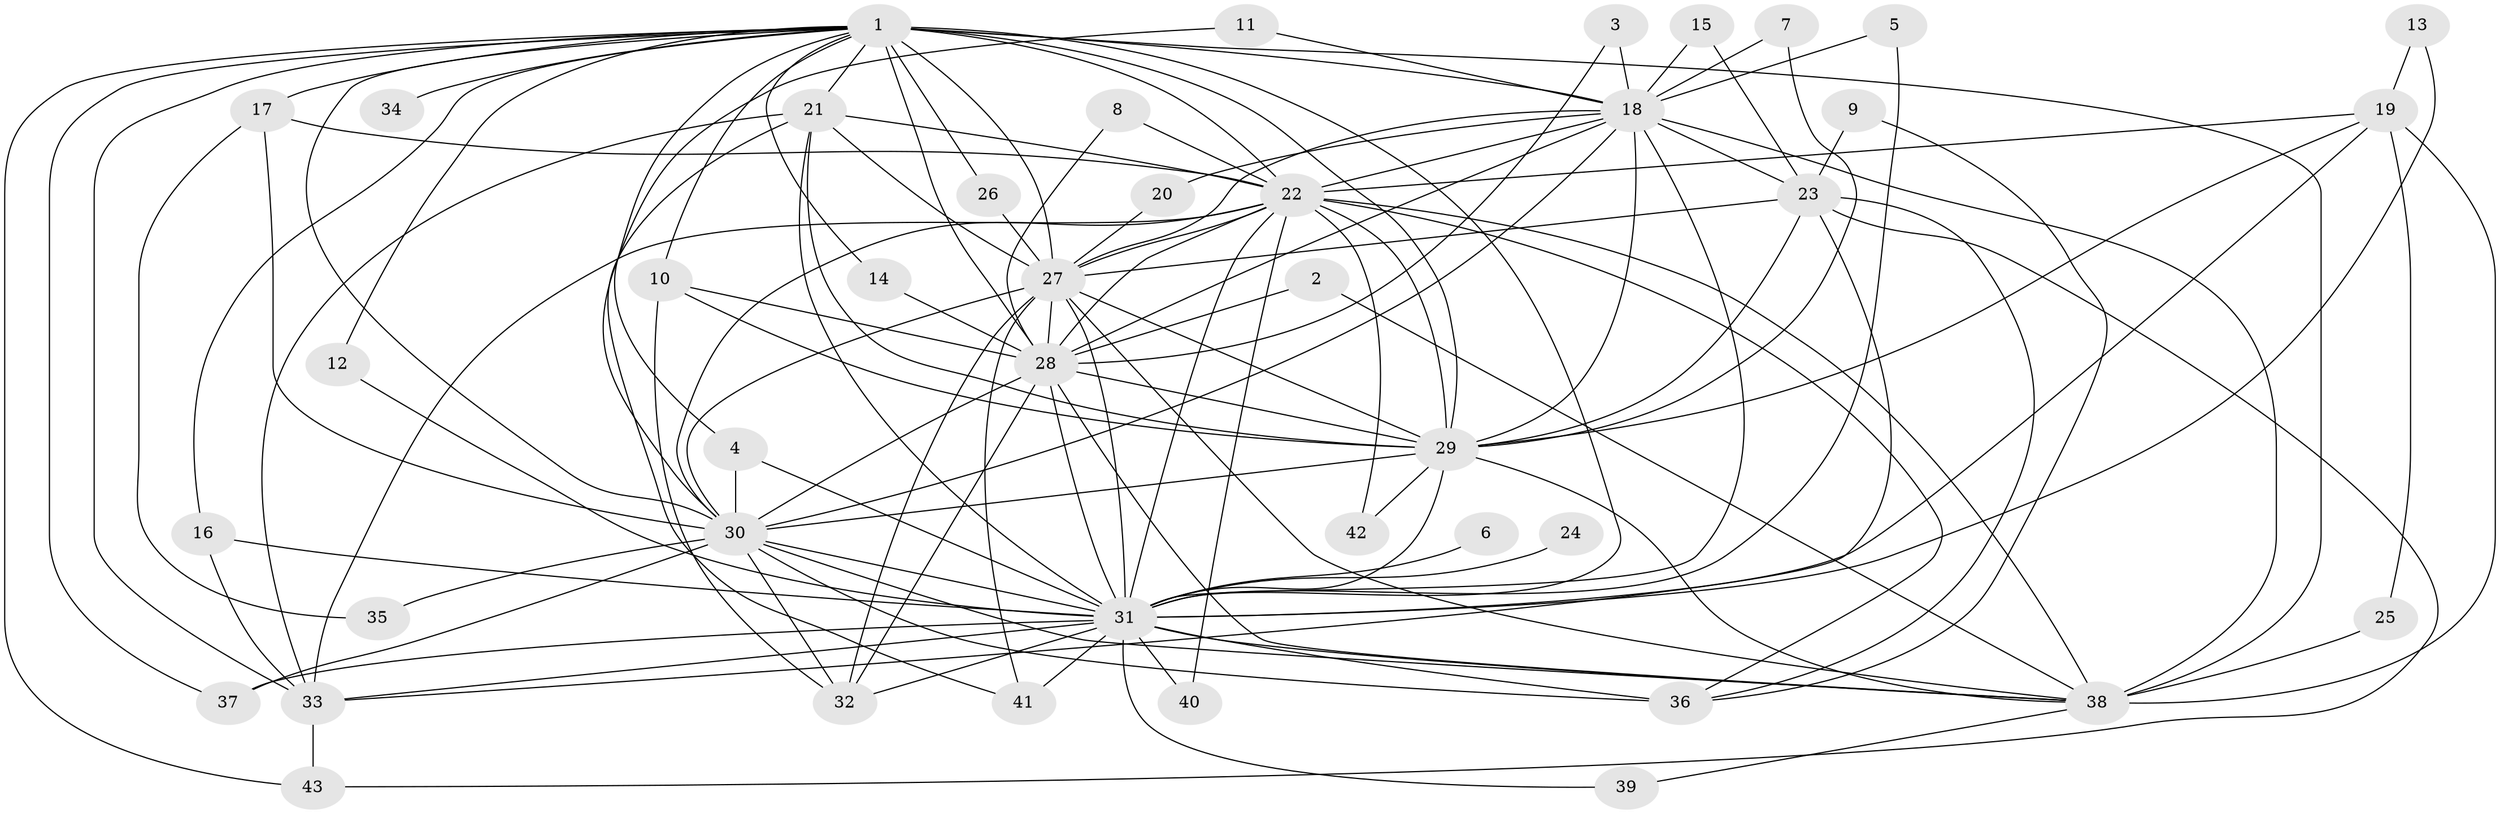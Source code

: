 // original degree distribution, {20: 0.011764705882352941, 16: 0.011764705882352941, 17: 0.023529411764705882, 15: 0.023529411764705882, 34: 0.011764705882352941, 19: 0.03529411764705882, 3: 0.25882352941176473, 2: 0.5176470588235295, 6: 0.023529411764705882, 4: 0.047058823529411764, 5: 0.023529411764705882, 7: 0.011764705882352941}
// Generated by graph-tools (version 1.1) at 2025/25/03/09/25 03:25:44]
// undirected, 43 vertices, 122 edges
graph export_dot {
graph [start="1"]
  node [color=gray90,style=filled];
  1;
  2;
  3;
  4;
  5;
  6;
  7;
  8;
  9;
  10;
  11;
  12;
  13;
  14;
  15;
  16;
  17;
  18;
  19;
  20;
  21;
  22;
  23;
  24;
  25;
  26;
  27;
  28;
  29;
  30;
  31;
  32;
  33;
  34;
  35;
  36;
  37;
  38;
  39;
  40;
  41;
  42;
  43;
  1 -- 4 [weight=1.0];
  1 -- 10 [weight=1.0];
  1 -- 12 [weight=1.0];
  1 -- 14 [weight=1.0];
  1 -- 16 [weight=1.0];
  1 -- 17 [weight=1.0];
  1 -- 18 [weight=3.0];
  1 -- 21 [weight=1.0];
  1 -- 22 [weight=2.0];
  1 -- 26 [weight=1.0];
  1 -- 27 [weight=2.0];
  1 -- 28 [weight=3.0];
  1 -- 29 [weight=3.0];
  1 -- 30 [weight=2.0];
  1 -- 31 [weight=2.0];
  1 -- 33 [weight=1.0];
  1 -- 34 [weight=3.0];
  1 -- 37 [weight=1.0];
  1 -- 38 [weight=3.0];
  1 -- 43 [weight=1.0];
  2 -- 28 [weight=1.0];
  2 -- 38 [weight=1.0];
  3 -- 18 [weight=1.0];
  3 -- 28 [weight=1.0];
  4 -- 30 [weight=1.0];
  4 -- 31 [weight=1.0];
  5 -- 18 [weight=1.0];
  5 -- 31 [weight=1.0];
  6 -- 31 [weight=1.0];
  7 -- 18 [weight=1.0];
  7 -- 29 [weight=1.0];
  8 -- 22 [weight=1.0];
  8 -- 28 [weight=2.0];
  9 -- 23 [weight=1.0];
  9 -- 36 [weight=1.0];
  10 -- 28 [weight=2.0];
  10 -- 29 [weight=1.0];
  10 -- 32 [weight=1.0];
  11 -- 18 [weight=1.0];
  11 -- 30 [weight=1.0];
  12 -- 31 [weight=1.0];
  13 -- 19 [weight=1.0];
  13 -- 31 [weight=1.0];
  14 -- 28 [weight=1.0];
  15 -- 18 [weight=1.0];
  15 -- 23 [weight=1.0];
  16 -- 31 [weight=1.0];
  16 -- 33 [weight=1.0];
  17 -- 22 [weight=1.0];
  17 -- 30 [weight=1.0];
  17 -- 35 [weight=1.0];
  18 -- 20 [weight=1.0];
  18 -- 22 [weight=1.0];
  18 -- 23 [weight=1.0];
  18 -- 27 [weight=1.0];
  18 -- 28 [weight=1.0];
  18 -- 29 [weight=1.0];
  18 -- 30 [weight=1.0];
  18 -- 31 [weight=1.0];
  18 -- 38 [weight=1.0];
  19 -- 22 [weight=1.0];
  19 -- 25 [weight=1.0];
  19 -- 29 [weight=1.0];
  19 -- 31 [weight=1.0];
  19 -- 38 [weight=1.0];
  20 -- 27 [weight=1.0];
  21 -- 22 [weight=1.0];
  21 -- 27 [weight=1.0];
  21 -- 29 [weight=1.0];
  21 -- 31 [weight=1.0];
  21 -- 33 [weight=1.0];
  21 -- 41 [weight=1.0];
  22 -- 27 [weight=1.0];
  22 -- 28 [weight=1.0];
  22 -- 29 [weight=1.0];
  22 -- 30 [weight=1.0];
  22 -- 31 [weight=3.0];
  22 -- 33 [weight=1.0];
  22 -- 36 [weight=1.0];
  22 -- 38 [weight=1.0];
  22 -- 40 [weight=1.0];
  22 -- 42 [weight=1.0];
  23 -- 27 [weight=1.0];
  23 -- 29 [weight=1.0];
  23 -- 33 [weight=1.0];
  23 -- 36 [weight=1.0];
  23 -- 43 [weight=1.0];
  24 -- 31 [weight=2.0];
  25 -- 38 [weight=2.0];
  26 -- 27 [weight=1.0];
  27 -- 28 [weight=1.0];
  27 -- 29 [weight=1.0];
  27 -- 30 [weight=1.0];
  27 -- 31 [weight=3.0];
  27 -- 32 [weight=1.0];
  27 -- 38 [weight=1.0];
  27 -- 41 [weight=1.0];
  28 -- 29 [weight=2.0];
  28 -- 30 [weight=1.0];
  28 -- 31 [weight=2.0];
  28 -- 32 [weight=1.0];
  28 -- 38 [weight=1.0];
  29 -- 30 [weight=1.0];
  29 -- 31 [weight=1.0];
  29 -- 38 [weight=1.0];
  29 -- 42 [weight=1.0];
  30 -- 31 [weight=2.0];
  30 -- 32 [weight=1.0];
  30 -- 35 [weight=1.0];
  30 -- 36 [weight=1.0];
  30 -- 37 [weight=1.0];
  30 -- 38 [weight=1.0];
  31 -- 32 [weight=1.0];
  31 -- 33 [weight=1.0];
  31 -- 36 [weight=1.0];
  31 -- 37 [weight=1.0];
  31 -- 38 [weight=1.0];
  31 -- 39 [weight=1.0];
  31 -- 40 [weight=2.0];
  31 -- 41 [weight=1.0];
  33 -- 43 [weight=1.0];
  38 -- 39 [weight=1.0];
}
